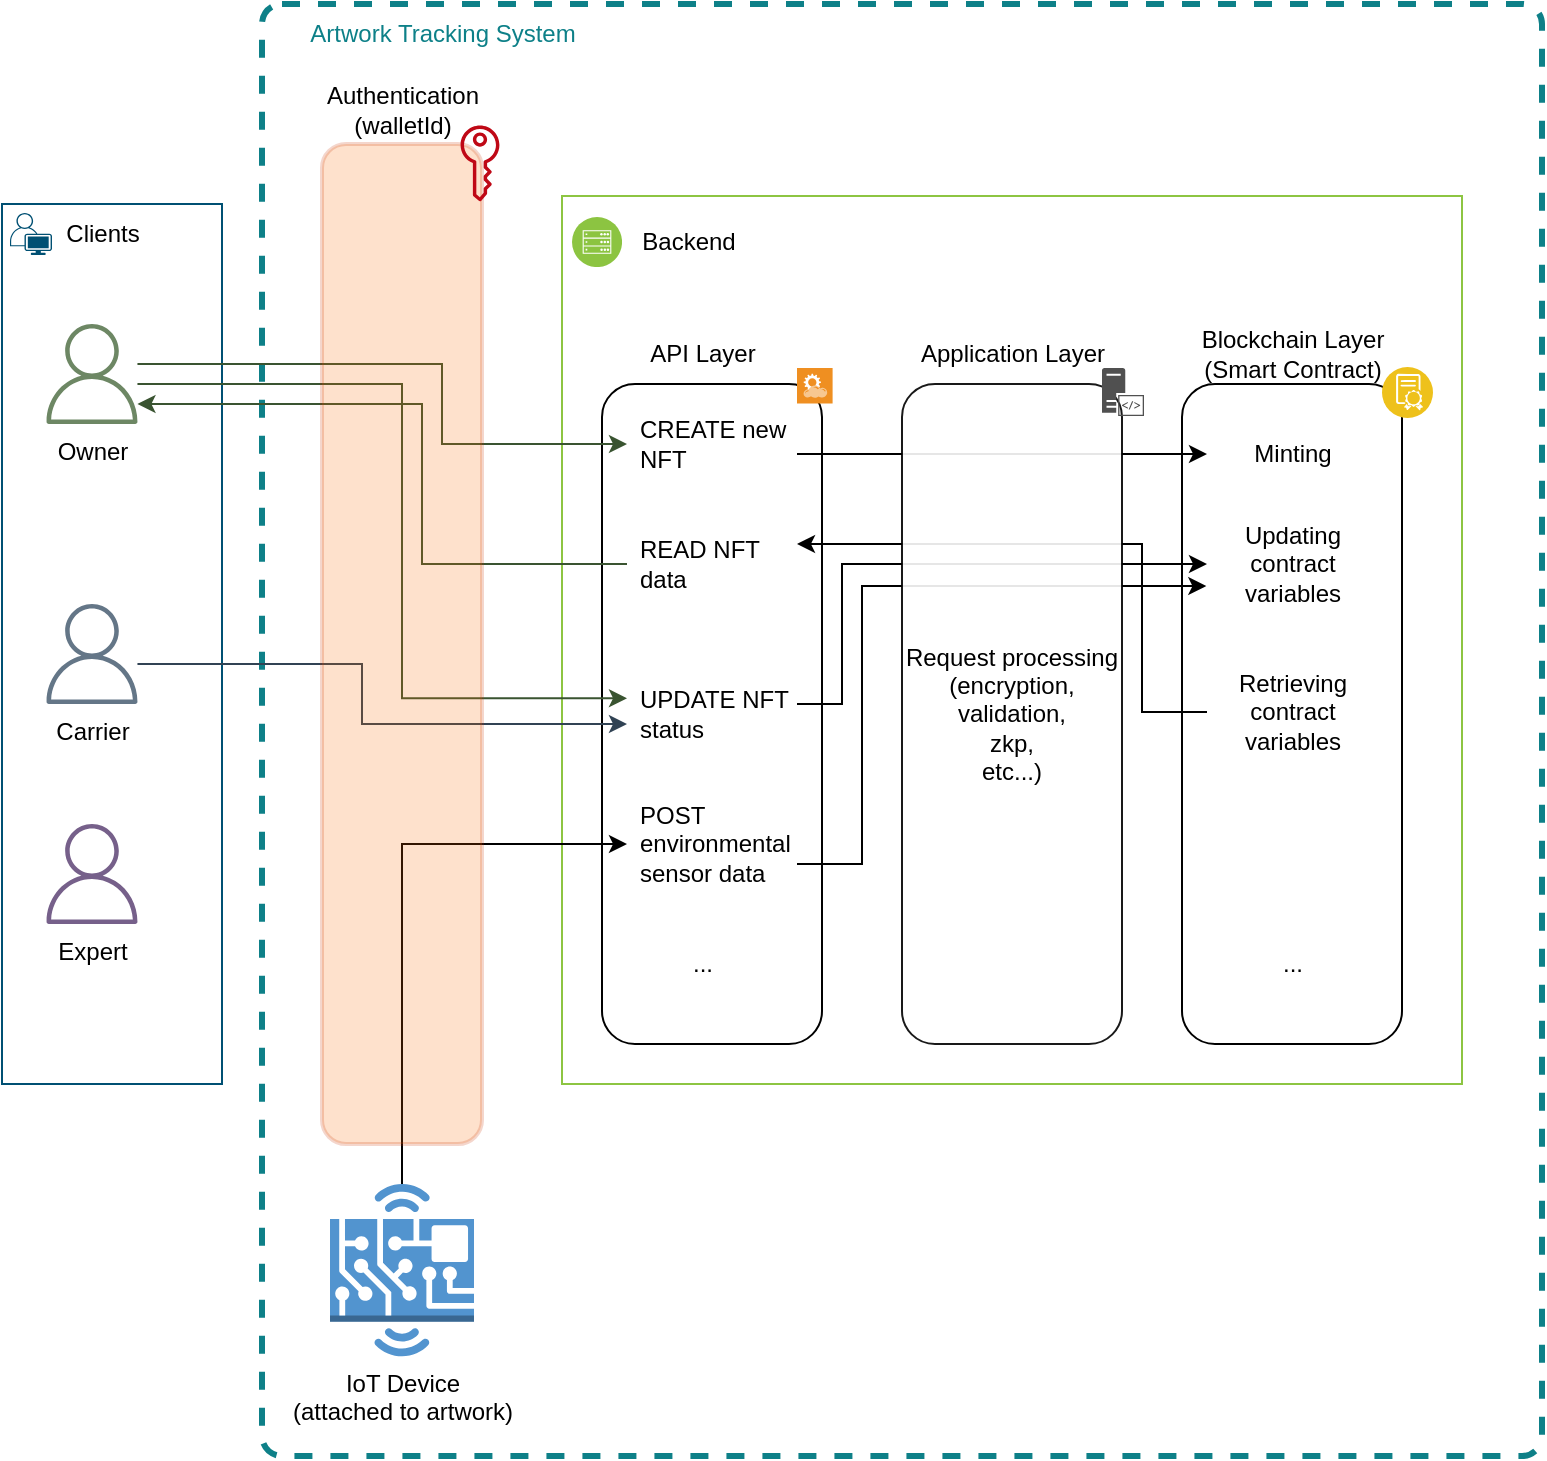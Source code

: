 <mxfile version="21.1.2" type="device">
  <diagram id="ueo7mvtwTdWJJ7_IZG4s" name="Seite-1">
    <mxGraphModel dx="1222" dy="922" grid="1" gridSize="10" guides="1" tooltips="1" connect="1" arrows="1" fold="1" page="1" pageScale="1" pageWidth="1169" pageHeight="827" math="0" shadow="0">
      <root>
        <mxCell id="0" />
        <mxCell id="1" parent="0" />
        <mxCell id="GqR5pssrANM1ScbAsOte-49" value="" style="html=1;align=center;verticalAlign=top;rounded=1;absoluteArcSize=1;arcSize=20;dashed=1;whiteSpace=wrap;fillColor=none;strokeColor=#0e8088;strokeWidth=3;" vertex="1" parent="1">
          <mxGeometry x="330" y="54" width="640" height="726" as="geometry" />
        </mxCell>
        <mxCell id="GqR5pssrANM1ScbAsOte-3" value="" style="rounded=0;whiteSpace=wrap;html=1;fillColor=none;strokeColor=#8dc542;" vertex="1" parent="1">
          <mxGeometry x="480" y="150" width="450" height="444" as="geometry" />
        </mxCell>
        <mxCell id="GqR5pssrANM1ScbAsOte-53" style="edgeStyle=orthogonalEdgeStyle;rounded=0;orthogonalLoop=1;jettySize=auto;html=1;" edge="1" parent="1" source="GqR5pssrANM1ScbAsOte-52" target="GqR5pssrANM1ScbAsOte-17">
          <mxGeometry relative="1" as="geometry">
            <Array as="points">
              <mxPoint x="770" y="408" />
              <mxPoint x="770" y="324" />
            </Array>
          </mxGeometry>
        </mxCell>
        <mxCell id="GqR5pssrANM1ScbAsOte-1" value="" style="rounded=0;whiteSpace=wrap;html=1;fillColor=none;strokeColor=#005073;" vertex="1" parent="1">
          <mxGeometry x="200" y="154" width="110" height="440" as="geometry" />
        </mxCell>
        <mxCell id="GqR5pssrANM1ScbAsOte-2" value="Clients" style="text;html=1;align=center;verticalAlign=middle;resizable=0;points=[];autosize=1;strokeColor=none;fillColor=none;" vertex="1" parent="1">
          <mxGeometry x="220" y="154" width="60" height="30" as="geometry" />
        </mxCell>
        <mxCell id="GqR5pssrANM1ScbAsOte-9" value="" style="edgeStyle=orthogonalEdgeStyle;rounded=0;orthogonalLoop=1;jettySize=auto;html=1;entryX=0;entryY=0.5;entryDx=0;entryDy=0;exitX=0.5;exitY=0;exitDx=0;exitDy=0;exitPerimeter=0;" edge="1" parent="1" source="GqR5pssrANM1ScbAsOte-35" target="GqR5pssrANM1ScbAsOte-14">
          <mxGeometry x="0.003" relative="1" as="geometry">
            <mxPoint x="480" y="704" as="sourcePoint" />
            <Array as="points">
              <mxPoint x="400" y="474" />
            </Array>
            <mxPoint as="offset" />
          </mxGeometry>
        </mxCell>
        <mxCell id="GqR5pssrANM1ScbAsOte-10" value="Blockchain Layer&lt;br&gt;(Smart Contract)" style="text;html=1;align=center;verticalAlign=middle;resizable=0;points=[];autosize=1;strokeColor=none;fillColor=none;" vertex="1" parent="1">
          <mxGeometry x="790" y="209" width="110" height="40" as="geometry" />
        </mxCell>
        <mxCell id="GqR5pssrANM1ScbAsOte-11" value="API Layer" style="text;html=1;align=center;verticalAlign=middle;resizable=0;points=[];autosize=1;strokeColor=none;fillColor=none;" vertex="1" parent="1">
          <mxGeometry x="510" y="214" width="80" height="30" as="geometry" />
        </mxCell>
        <mxCell id="GqR5pssrANM1ScbAsOte-12" value="" style="rounded=1;whiteSpace=wrap;html=1;fillColor=none;" vertex="1" parent="1">
          <mxGeometry x="500" y="244" width="110" height="330" as="geometry" />
        </mxCell>
        <mxCell id="GqR5pssrANM1ScbAsOte-32" style="edgeStyle=orthogonalEdgeStyle;rounded=0;orthogonalLoop=1;jettySize=auto;html=1;entryX=-0.004;entryY=0.684;entryDx=0;entryDy=0;entryPerimeter=0;" edge="1" parent="1" source="GqR5pssrANM1ScbAsOte-14" target="GqR5pssrANM1ScbAsOte-30">
          <mxGeometry relative="1" as="geometry">
            <Array as="points">
              <mxPoint x="630" y="484" />
              <mxPoint x="630" y="345" />
            </Array>
          </mxGeometry>
        </mxCell>
        <mxCell id="GqR5pssrANM1ScbAsOte-14" value="POST environmental sensor data" style="text;strokeColor=none;fillColor=none;align=left;verticalAlign=middle;spacingLeft=4;spacingRight=4;overflow=hidden;points=[[0,0.5],[1,0.5]];portConstraint=eastwest;rotatable=0;whiteSpace=wrap;html=1;" vertex="1" parent="1">
          <mxGeometry x="512.5" y="444" width="85" height="60" as="geometry" />
        </mxCell>
        <mxCell id="GqR5pssrANM1ScbAsOte-34" style="edgeStyle=orthogonalEdgeStyle;rounded=0;orthogonalLoop=1;jettySize=auto;html=1;" edge="1" parent="1" source="GqR5pssrANM1ScbAsOte-15" target="GqR5pssrANM1ScbAsOte-29">
          <mxGeometry relative="1" as="geometry">
            <Array as="points">
              <mxPoint x="620" y="279" />
              <mxPoint x="620" y="279" />
            </Array>
          </mxGeometry>
        </mxCell>
        <mxCell id="GqR5pssrANM1ScbAsOte-15" value="CREATE new NFT" style="text;strokeColor=none;fillColor=none;align=left;verticalAlign=middle;spacingLeft=4;spacingRight=4;overflow=hidden;points=[[0,0.5],[1,0.5]];portConstraint=eastwest;rotatable=0;whiteSpace=wrap;html=1;" vertex="1" parent="1">
          <mxGeometry x="512.5" y="244" width="85" height="60" as="geometry" />
        </mxCell>
        <mxCell id="GqR5pssrANM1ScbAsOte-33" style="edgeStyle=orthogonalEdgeStyle;rounded=0;orthogonalLoop=1;jettySize=auto;html=1;entryX=0;entryY=0.5;entryDx=0;entryDy=0;" edge="1" parent="1" source="GqR5pssrANM1ScbAsOte-16" target="GqR5pssrANM1ScbAsOte-30">
          <mxGeometry relative="1" as="geometry">
            <Array as="points">
              <mxPoint x="620" y="404" />
              <mxPoint x="620" y="334" />
            </Array>
          </mxGeometry>
        </mxCell>
        <mxCell id="GqR5pssrANM1ScbAsOte-16" value="UPDATE NFT status" style="text;strokeColor=none;fillColor=none;align=left;verticalAlign=middle;spacingLeft=4;spacingRight=4;overflow=hidden;points=[[0,0.5],[1,0.5]];portConstraint=eastwest;rotatable=0;whiteSpace=wrap;html=1;" vertex="1" parent="1">
          <mxGeometry x="512.5" y="379" width="85" height="60" as="geometry" />
        </mxCell>
        <mxCell id="GqR5pssrANM1ScbAsOte-17" value="READ NFT data" style="text;strokeColor=none;fillColor=none;align=left;verticalAlign=middle;spacingLeft=4;spacingRight=4;overflow=hidden;points=[[0,0.5],[1,0.5]];portConstraint=eastwest;rotatable=0;whiteSpace=wrap;html=1;" vertex="1" parent="1">
          <mxGeometry x="512.5" y="304" width="85" height="60" as="geometry" />
        </mxCell>
        <mxCell id="GqR5pssrANM1ScbAsOte-20" style="edgeStyle=orthogonalEdgeStyle;rounded=0;orthogonalLoop=1;jettySize=auto;html=1;entryX=0;entryY=0.5;entryDx=0;entryDy=0;fillColor=#6d8764;strokeColor=#3A5431;" edge="1" parent="1" source="GqR5pssrANM1ScbAsOte-19" target="GqR5pssrANM1ScbAsOte-15">
          <mxGeometry relative="1" as="geometry">
            <Array as="points">
              <mxPoint x="420" y="234" />
              <mxPoint x="420" y="274" />
            </Array>
          </mxGeometry>
        </mxCell>
        <mxCell id="GqR5pssrANM1ScbAsOte-21" style="edgeStyle=orthogonalEdgeStyle;rounded=0;orthogonalLoop=1;jettySize=auto;html=1;entryX=0;entryY=0.369;entryDx=0;entryDy=0;fillColor=#6d8764;strokeColor=#3A5431;entryPerimeter=0;" edge="1" parent="1" source="GqR5pssrANM1ScbAsOte-19" target="GqR5pssrANM1ScbAsOte-16">
          <mxGeometry relative="1" as="geometry">
            <Array as="points">
              <mxPoint x="400" y="244" />
              <mxPoint x="400" y="401" />
            </Array>
          </mxGeometry>
        </mxCell>
        <mxCell id="GqR5pssrANM1ScbAsOte-24" style="edgeStyle=orthogonalEdgeStyle;rounded=0;orthogonalLoop=1;jettySize=auto;html=1;entryX=0;entryY=0.5;entryDx=0;entryDy=0;fillColor=#6d8764;strokeColor=#3A5431;startArrow=classic;startFill=1;endArrow=none;endFill=0;" edge="1" parent="1" source="GqR5pssrANM1ScbAsOte-19" target="GqR5pssrANM1ScbAsOte-17">
          <mxGeometry relative="1" as="geometry">
            <Array as="points">
              <mxPoint x="410" y="254" />
              <mxPoint x="410" y="334" />
            </Array>
          </mxGeometry>
        </mxCell>
        <mxCell id="GqR5pssrANM1ScbAsOte-19" value="&lt;font color=&quot;#000000&quot;&gt;Owner&lt;/font&gt;" style="sketch=0;outlineConnect=0;fillColor=#6d8764;strokeColor=#3A5431;dashed=0;verticalLabelPosition=bottom;verticalAlign=top;align=center;html=1;fontSize=12;fontStyle=0;aspect=fixed;pointerEvents=1;shape=mxgraph.aws4.user;fontColor=#ffffff;" vertex="1" parent="1">
          <mxGeometry x="220" y="214" width="50" height="50" as="geometry" />
        </mxCell>
        <mxCell id="GqR5pssrANM1ScbAsOte-23" style="edgeStyle=orthogonalEdgeStyle;rounded=0;orthogonalLoop=1;jettySize=auto;html=1;fillColor=#647687;strokeColor=#314354;" edge="1" parent="1" source="GqR5pssrANM1ScbAsOte-22" target="GqR5pssrANM1ScbAsOte-16">
          <mxGeometry relative="1" as="geometry">
            <Array as="points">
              <mxPoint x="380" y="384" />
              <mxPoint x="380" y="414" />
            </Array>
          </mxGeometry>
        </mxCell>
        <mxCell id="GqR5pssrANM1ScbAsOte-22" value="&lt;font color=&quot;#000000&quot;&gt;Carrier&lt;/font&gt;" style="sketch=0;outlineConnect=0;fontColor=#ffffff;fillColor=#647687;strokeColor=#314354;dashed=0;verticalLabelPosition=bottom;verticalAlign=top;align=center;html=1;fontSize=12;fontStyle=0;aspect=fixed;pointerEvents=1;shape=mxgraph.aws4.user;" vertex="1" parent="1">
          <mxGeometry x="220" y="354" width="50" height="50" as="geometry" />
        </mxCell>
        <mxCell id="GqR5pssrANM1ScbAsOte-28" value="" style="rounded=1;whiteSpace=wrap;html=1;fillColor=none;" vertex="1" parent="1">
          <mxGeometry x="790" y="244" width="110" height="330" as="geometry" />
        </mxCell>
        <mxCell id="GqR5pssrANM1ScbAsOte-29" value="Minting" style="text;strokeColor=none;fillColor=none;align=center;verticalAlign=middle;spacingLeft=4;spacingRight=4;overflow=hidden;points=[[0,0.5],[1,0.5]];portConstraint=eastwest;rotatable=0;whiteSpace=wrap;html=1;" vertex="1" parent="1">
          <mxGeometry x="802.5" y="249" width="85" height="60" as="geometry" />
        </mxCell>
        <mxCell id="GqR5pssrANM1ScbAsOte-30" value="Updating contract variables" style="text;strokeColor=none;fillColor=none;align=center;verticalAlign=middle;spacingLeft=4;spacingRight=4;overflow=hidden;points=[[0,0.5],[1,0.5]];portConstraint=eastwest;rotatable=0;whiteSpace=wrap;html=1;" vertex="1" parent="1">
          <mxGeometry x="802.5" y="304" width="85" height="60" as="geometry" />
        </mxCell>
        <mxCell id="GqR5pssrANM1ScbAsOte-31" value="..." style="text;strokeColor=none;fillColor=none;align=center;verticalAlign=middle;spacingLeft=4;spacingRight=4;overflow=hidden;points=[[0,0.5],[1,0.5]];portConstraint=eastwest;rotatable=0;whiteSpace=wrap;html=1;" vertex="1" parent="1">
          <mxGeometry x="802.5" y="504" width="85" height="60" as="geometry" />
        </mxCell>
        <mxCell id="GqR5pssrANM1ScbAsOte-35" value="IoT Device&lt;br&gt;(attached to artwork)" style="outlineConnect=0;dashed=0;verticalLabelPosition=bottom;verticalAlign=top;align=center;html=1;shape=mxgraph.aws3.hardware_board;fillColor=#5294CF;gradientColor=none;labelPosition=center;" vertex="1" parent="1">
          <mxGeometry x="364" y="644.0" width="72" height="86.14" as="geometry" />
        </mxCell>
        <mxCell id="GqR5pssrANM1ScbAsOte-37" value="&lt;font color=&quot;#000000&quot;&gt;Expert&lt;br&gt;&lt;/font&gt;" style="sketch=0;outlineConnect=0;fontColor=#ffffff;fillColor=#76608a;strokeColor=#432D57;dashed=0;verticalLabelPosition=bottom;verticalAlign=top;align=center;html=1;fontSize=12;fontStyle=0;aspect=fixed;pointerEvents=1;shape=mxgraph.aws4.user;" vertex="1" parent="1">
          <mxGeometry x="220" y="464" width="50" height="50" as="geometry" />
        </mxCell>
        <mxCell id="GqR5pssrANM1ScbAsOte-39" value="Backend" style="text;html=1;align=center;verticalAlign=middle;resizable=0;points=[];autosize=1;strokeColor=none;fillColor=none;" vertex="1" parent="1">
          <mxGeometry x="507.5" y="158" width="70" height="30" as="geometry" />
        </mxCell>
        <mxCell id="GqR5pssrANM1ScbAsOte-41" value="" style="rounded=1;whiteSpace=wrap;html=1;fillColor=#fa6800;fontColor=#000000;strokeColor=#C73500;opacity=20;strokeWidth=2;" vertex="1" parent="1">
          <mxGeometry x="360" y="124" width="80" height="500" as="geometry" />
        </mxCell>
        <mxCell id="GqR5pssrANM1ScbAsOte-42" value="Authentication&lt;br&gt;(walletId)" style="text;html=1;align=center;verticalAlign=middle;resizable=0;points=[];autosize=1;strokeColor=none;fillColor=none;" vertex="1" parent="1">
          <mxGeometry x="350" y="87" width="100" height="40" as="geometry" />
        </mxCell>
        <mxCell id="GqR5pssrANM1ScbAsOte-43" value="Request processing&lt;br&gt;(encryption, validation,&lt;br&gt;zkp,&lt;br&gt;etc...)" style="rounded=1;whiteSpace=wrap;html=1;fillColor=default;opacity=90;" vertex="1" parent="1">
          <mxGeometry x="650" y="244" width="110" height="330" as="geometry" />
        </mxCell>
        <mxCell id="GqR5pssrANM1ScbAsOte-44" value="Application Layer" style="text;html=1;align=center;verticalAlign=middle;resizable=0;points=[];autosize=1;strokeColor=none;fillColor=none;" vertex="1" parent="1">
          <mxGeometry x="645" y="214" width="120" height="30" as="geometry" />
        </mxCell>
        <mxCell id="GqR5pssrANM1ScbAsOte-45" value="..." style="text;strokeColor=none;fillColor=none;align=center;verticalAlign=middle;spacingLeft=4;spacingRight=4;overflow=hidden;points=[[0,0.5],[1,0.5]];portConstraint=eastwest;rotatable=0;whiteSpace=wrap;html=1;" vertex="1" parent="1">
          <mxGeometry x="507.5" y="504" width="85" height="60" as="geometry" />
        </mxCell>
        <mxCell id="GqR5pssrANM1ScbAsOte-50" value="&lt;font color=&quot;#0d8088&quot;&gt;Artwork Tracking System&lt;/font&gt;" style="text;html=1;align=center;verticalAlign=middle;resizable=0;points=[];autosize=1;strokeColor=#0e8088;fillColor=#b0e3e6;opacity=0;" vertex="1" parent="1">
          <mxGeometry x="340" y="54" width="160" height="30" as="geometry" />
        </mxCell>
        <mxCell id="GqR5pssrANM1ScbAsOte-52" value="Retrieving contract variables" style="text;strokeColor=none;fillColor=none;align=center;verticalAlign=middle;spacingLeft=4;spacingRight=4;overflow=hidden;points=[[0,0.5],[1,0.5]];portConstraint=eastwest;rotatable=0;whiteSpace=wrap;html=1;" vertex="1" parent="1">
          <mxGeometry x="802.5" y="378" width="85" height="60" as="geometry" />
        </mxCell>
        <mxCell id="1ouffjeRAv1VJQCSkiRg-1" value="" style="image;aspect=fixed;perimeter=ellipsePerimeter;html=1;align=center;shadow=0;dashed=0;fontColor=#4277BB;labelBackgroundColor=default;fontSize=12;spacingTop=3;image=img/lib/ibm/infrastructure/mobile_backend.svg;" vertex="1" parent="1">
          <mxGeometry x="485" y="160.5" width="25" height="25" as="geometry" />
        </mxCell>
        <mxCell id="1ouffjeRAv1VJQCSkiRg-2" value="" style="points=[[0.35,0,0],[0.98,0.51,0],[1,0.71,0],[0.67,1,0],[0,0.795,0],[0,0.65,0]];verticalLabelPosition=bottom;sketch=0;html=1;verticalAlign=top;aspect=fixed;align=center;pointerEvents=1;shape=mxgraph.cisco19.user;fillColor=#005073;strokeColor=none;" vertex="1" parent="1">
          <mxGeometry x="204" y="158.5" width="21" height="21" as="geometry" />
        </mxCell>
        <mxCell id="YJsinMg0PK696agXTrmT-1" value="" style="image;aspect=fixed;perimeter=ellipsePerimeter;html=1;align=center;shadow=0;dashed=0;fontColor=#4277BB;labelBackgroundColor=default;fontSize=12;spacingTop=3;image=img/lib/ibm/blockchain/smart_contract.svg;" vertex="1" parent="1">
          <mxGeometry x="890" y="235.5" width="25.5" height="25.5" as="geometry" />
        </mxCell>
        <mxCell id="YJsinMg0PK696agXTrmT-2" value="" style="sketch=0;pointerEvents=1;shadow=0;dashed=0;html=1;strokeColor=none;fillColor=#505050;labelPosition=center;verticalLabelPosition=bottom;verticalAlign=top;outlineConnect=0;align=center;shape=mxgraph.office.servers.server_side_code;" vertex="1" parent="1">
          <mxGeometry x="750" y="236" width="21" height="24" as="geometry" />
        </mxCell>
        <mxCell id="YJsinMg0PK696agXTrmT-3" value="" style="shadow=0;dashed=0;html=1;strokeColor=none;fillColor=#EF8F21;labelPosition=center;verticalLabelPosition=bottom;verticalAlign=top;align=center;outlineConnect=0;shape=mxgraph.veeam.2d.restful_apis;" vertex="1" parent="1">
          <mxGeometry x="597.5" y="236" width="17.8" height="17.8" as="geometry" />
        </mxCell>
        <mxCell id="YJsinMg0PK696agXTrmT-5" value="" style="sketch=0;outlineConnect=0;fontColor=#232F3E;gradientColor=none;fillColor=#BF0816;strokeColor=none;dashed=0;verticalLabelPosition=bottom;verticalAlign=top;align=center;html=1;fontSize=12;fontStyle=0;aspect=fixed;pointerEvents=1;shape=mxgraph.aws4.addon;rotation=90;" vertex="1" parent="1">
          <mxGeometry x="420" y="124" width="38" height="19.49" as="geometry" />
        </mxCell>
      </root>
    </mxGraphModel>
  </diagram>
</mxfile>
